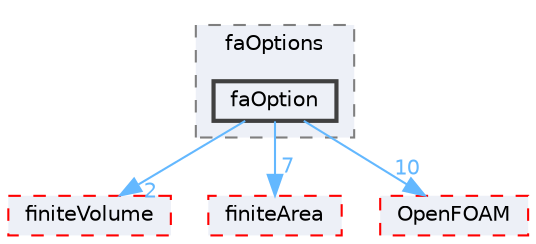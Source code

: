 digraph "src/faOptions/faOption"
{
 // LATEX_PDF_SIZE
  bgcolor="transparent";
  edge [fontname=Helvetica,fontsize=10,labelfontname=Helvetica,labelfontsize=10];
  node [fontname=Helvetica,fontsize=10,shape=box,height=0.2,width=0.4];
  compound=true
  subgraph clusterdir_c5d238009286ab840cfa5e12a5bdde5f {
    graph [ bgcolor="#edf0f7", pencolor="grey50", label="faOptions", fontname=Helvetica,fontsize=10 style="filled,dashed", URL="dir_c5d238009286ab840cfa5e12a5bdde5f.html",tooltip=""]
  dir_7c6939ae7dfe90ce1256a766067fd358 [label="faOption", fillcolor="#edf0f7", color="grey25", style="filled,bold", URL="dir_7c6939ae7dfe90ce1256a766067fd358.html",tooltip=""];
  }
  dir_9bd15774b555cf7259a6fa18f99fe99b [label="finiteVolume", fillcolor="#edf0f7", color="red", style="filled,dashed", URL="dir_9bd15774b555cf7259a6fa18f99fe99b.html",tooltip=""];
  dir_b69a9eadfe761c231b266ce918b218a5 [label="finiteArea", fillcolor="#edf0f7", color="red", style="filled,dashed", URL="dir_b69a9eadfe761c231b266ce918b218a5.html",tooltip=""];
  dir_c5473ff19b20e6ec4dfe5c310b3778a8 [label="OpenFOAM", fillcolor="#edf0f7", color="red", style="filled,dashed", URL="dir_c5473ff19b20e6ec4dfe5c310b3778a8.html",tooltip=""];
  dir_7c6939ae7dfe90ce1256a766067fd358->dir_9bd15774b555cf7259a6fa18f99fe99b [headlabel="2", labeldistance=1.5 headhref="dir_001302_001387.html" href="dir_001302_001387.html" color="steelblue1" fontcolor="steelblue1"];
  dir_7c6939ae7dfe90ce1256a766067fd358->dir_b69a9eadfe761c231b266ce918b218a5 [headlabel="7", labeldistance=1.5 headhref="dir_001302_001385.html" href="dir_001302_001385.html" color="steelblue1" fontcolor="steelblue1"];
  dir_7c6939ae7dfe90ce1256a766067fd358->dir_c5473ff19b20e6ec4dfe5c310b3778a8 [headlabel="10", labeldistance=1.5 headhref="dir_001302_002695.html" href="dir_001302_002695.html" color="steelblue1" fontcolor="steelblue1"];
}
